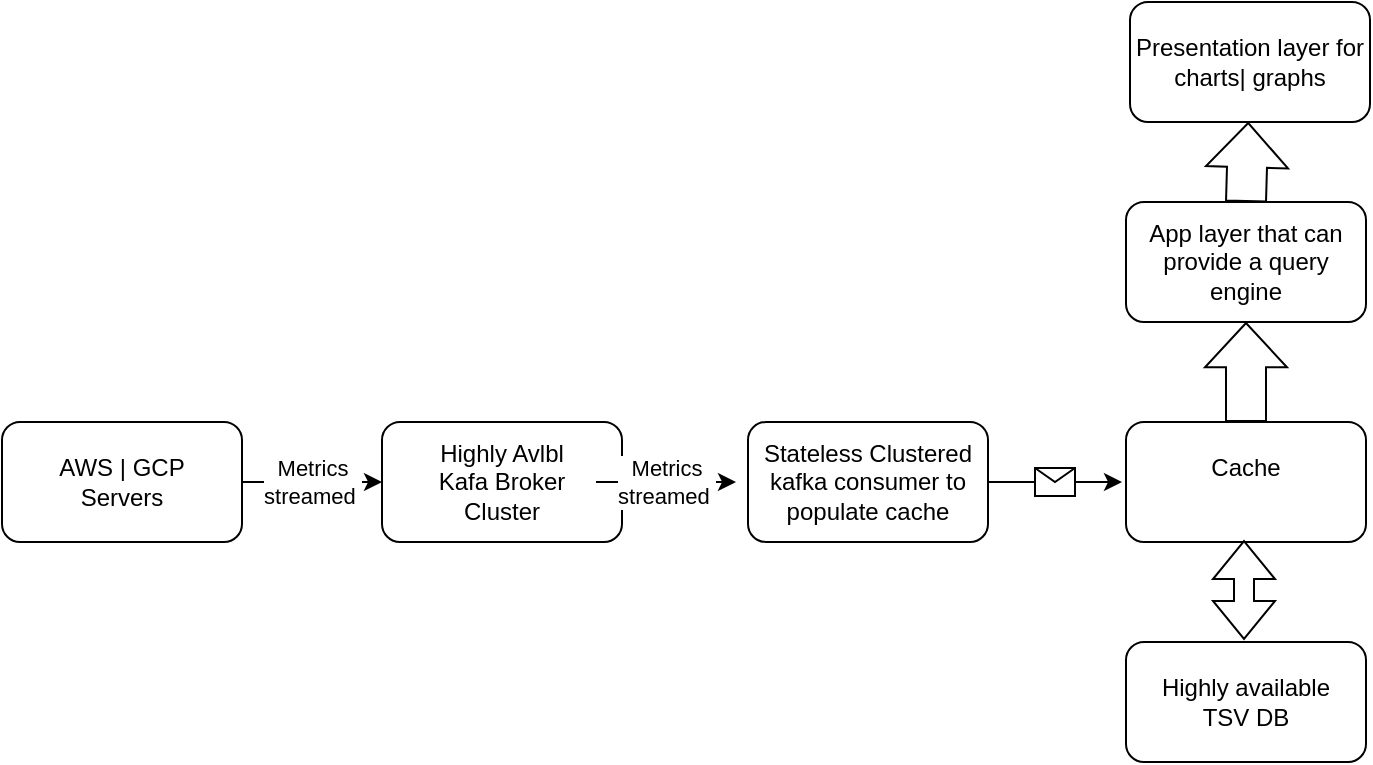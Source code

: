 <mxfile version="20.7.4" type="github"><diagram id="RyDGg3l4UlWJxpqEmcc0" name="Page-1"><mxGraphModel dx="1644" dy="470" grid="1" gridSize="10" guides="1" tooltips="1" connect="1" arrows="1" fold="1" page="1" pageScale="1" pageWidth="850" pageHeight="1100" math="0" shadow="0"><root><mxCell id="0"/><mxCell id="1" parent="0"/><mxCell id="UlwqRI6MdpnJJVIox9KN-1" value="App layer that can provide a query engine" style="rounded=1;whiteSpace=wrap;html=1;" vertex="1" parent="1"><mxGeometry x="552" y="160" width="120" height="60" as="geometry"/></mxCell><mxCell id="UlwqRI6MdpnJJVIox9KN-2" value="Cache&lt;span style=&quot;color: rgba(0, 0, 0, 0); font-family: monospace; font-size: 0px; text-align: start;&quot;&gt;%3CmxGraphModel%3E%3Croot%3E%3CmxCell%20id%3D%220%22%2F%3E%3CmxCell%20id%3D%221%22%20parent%3D%220%22%2F%3E%3CmxCell%20id%3D%222%22%20value%3D%22App%22%20style%3D%22rounded%3D1%3BwhiteSpace%3Dwrap%3Bhtml%3D1%3B%22%20vertex%3D%221%22%20parent%3D%221%22%3E%3CmxGeometry%20x%3D%22200%22%20y%3D%22160%22%20width%3D%22120%22%20height%3D%2260%22%20as%3D%22geometry%22%2F%3E%3C%2FmxCell%3E%3C%2Froot%3E%3C%2FmxGraphModel%3E|&lt;br&gt;&lt;br&gt;&lt;/span&gt;" style="rounded=1;whiteSpace=wrap;html=1;" vertex="1" parent="1"><mxGeometry x="552" y="270" width="120" height="60" as="geometry"/></mxCell><mxCell id="UlwqRI6MdpnJJVIox9KN-3" value="Highly available&lt;br&gt;TSV DB" style="rounded=1;whiteSpace=wrap;html=1;" vertex="1" parent="1"><mxGeometry x="552" y="380" width="120" height="60" as="geometry"/></mxCell><mxCell id="UlwqRI6MdpnJJVIox9KN-15" value="Metrics &lt;br&gt;streamed&amp;nbsp;" style="edgeStyle=orthogonalEdgeStyle;rounded=0;orthogonalLoop=1;jettySize=auto;html=1;exitX=1;exitY=0.5;exitDx=0;exitDy=0;entryX=0;entryY=0.5;entryDx=0;entryDy=0;" edge="1" parent="1" source="UlwqRI6MdpnJJVIox9KN-4" target="UlwqRI6MdpnJJVIox9KN-10"><mxGeometry relative="1" as="geometry"/></mxCell><mxCell id="UlwqRI6MdpnJJVIox9KN-4" value="AWS | GCP &lt;br&gt;Servers" style="rounded=1;whiteSpace=wrap;html=1;" vertex="1" parent="1"><mxGeometry x="-10" y="270" width="120" height="60" as="geometry"/></mxCell><mxCell id="UlwqRI6MdpnJJVIox9KN-10" value="Highly Avlbl&lt;br&gt;Kafa Broker &lt;br&gt;Cluster" style="rounded=1;whiteSpace=wrap;html=1;" vertex="1" parent="1"><mxGeometry x="180" y="270" width="120" height="60" as="geometry"/></mxCell><mxCell id="UlwqRI6MdpnJJVIox9KN-11" value="Stateless Clustered kafka consumer to populate cache" style="rounded=1;whiteSpace=wrap;html=1;" vertex="1" parent="1"><mxGeometry x="363" y="270" width="120" height="60" as="geometry"/></mxCell><mxCell id="UlwqRI6MdpnJJVIox9KN-13" value="" style="endArrow=classic;html=1;rounded=0;exitX=1;exitY=0.5;exitDx=0;exitDy=0;" edge="1" parent="1" source="UlwqRI6MdpnJJVIox9KN-11"><mxGeometry relative="1" as="geometry"><mxPoint x="470" y="240" as="sourcePoint"/><mxPoint x="550" y="300" as="targetPoint"/></mxGeometry></mxCell><mxCell id="UlwqRI6MdpnJJVIox9KN-14" value="" style="shape=message;html=1;outlineConnect=0;" vertex="1" parent="UlwqRI6MdpnJJVIox9KN-13"><mxGeometry width="20" height="14" relative="1" as="geometry"><mxPoint x="-10" y="-7" as="offset"/></mxGeometry></mxCell><mxCell id="UlwqRI6MdpnJJVIox9KN-18" value="Metrics &lt;br&gt;streamed&amp;nbsp;" style="edgeStyle=orthogonalEdgeStyle;rounded=0;orthogonalLoop=1;jettySize=auto;html=1;exitX=1;exitY=0.5;exitDx=0;exitDy=0;entryX=0;entryY=0.5;entryDx=0;entryDy=0;" edge="1" parent="1"><mxGeometry relative="1" as="geometry"><mxPoint x="287" y="300" as="sourcePoint"/><mxPoint x="357" y="300" as="targetPoint"/></mxGeometry></mxCell><mxCell id="UlwqRI6MdpnJJVIox9KN-20" value="" style="shape=flexArrow;endArrow=classic;startArrow=classic;html=1;rounded=0;exitX=0.5;exitY=0;exitDx=0;exitDy=0;" edge="1" parent="1"><mxGeometry width="100" height="100" relative="1" as="geometry"><mxPoint x="611" y="379" as="sourcePoint"/><mxPoint x="611" y="329" as="targetPoint"/></mxGeometry></mxCell><mxCell id="UlwqRI6MdpnJJVIox9KN-21" value="" style="shape=flexArrow;endArrow=classic;html=1;rounded=0;width=20;endSize=7.05;entryX=0.5;entryY=1;entryDx=0;entryDy=0;exitX=0.5;exitY=0;exitDx=0;exitDy=0;" edge="1" parent="1" source="UlwqRI6MdpnJJVIox9KN-2" target="UlwqRI6MdpnJJVIox9KN-1"><mxGeometry width="50" height="50" relative="1" as="geometry"><mxPoint x="410" y="220" as="sourcePoint"/><mxPoint x="460" y="170" as="targetPoint"/></mxGeometry></mxCell><mxCell id="UlwqRI6MdpnJJVIox9KN-23" value="Presentation layer for charts| graphs" style="rounded=1;whiteSpace=wrap;html=1;" vertex="1" parent="1"><mxGeometry x="554" y="60" width="120" height="60" as="geometry"/></mxCell><mxCell id="UlwqRI6MdpnJJVIox9KN-24" value="" style="shape=flexArrow;endArrow=classic;html=1;rounded=0;width=20;endSize=7.05;exitX=0.5;exitY=0;exitDx=0;exitDy=0;" edge="1" parent="1" source="UlwqRI6MdpnJJVIox9KN-1" target="UlwqRI6MdpnJJVIox9KN-23"><mxGeometry width="50" height="50" relative="1" as="geometry"><mxPoint x="512" y="250" as="sourcePoint"/><mxPoint x="360" y="90" as="targetPoint"/></mxGeometry></mxCell></root></mxGraphModel></diagram></mxfile>